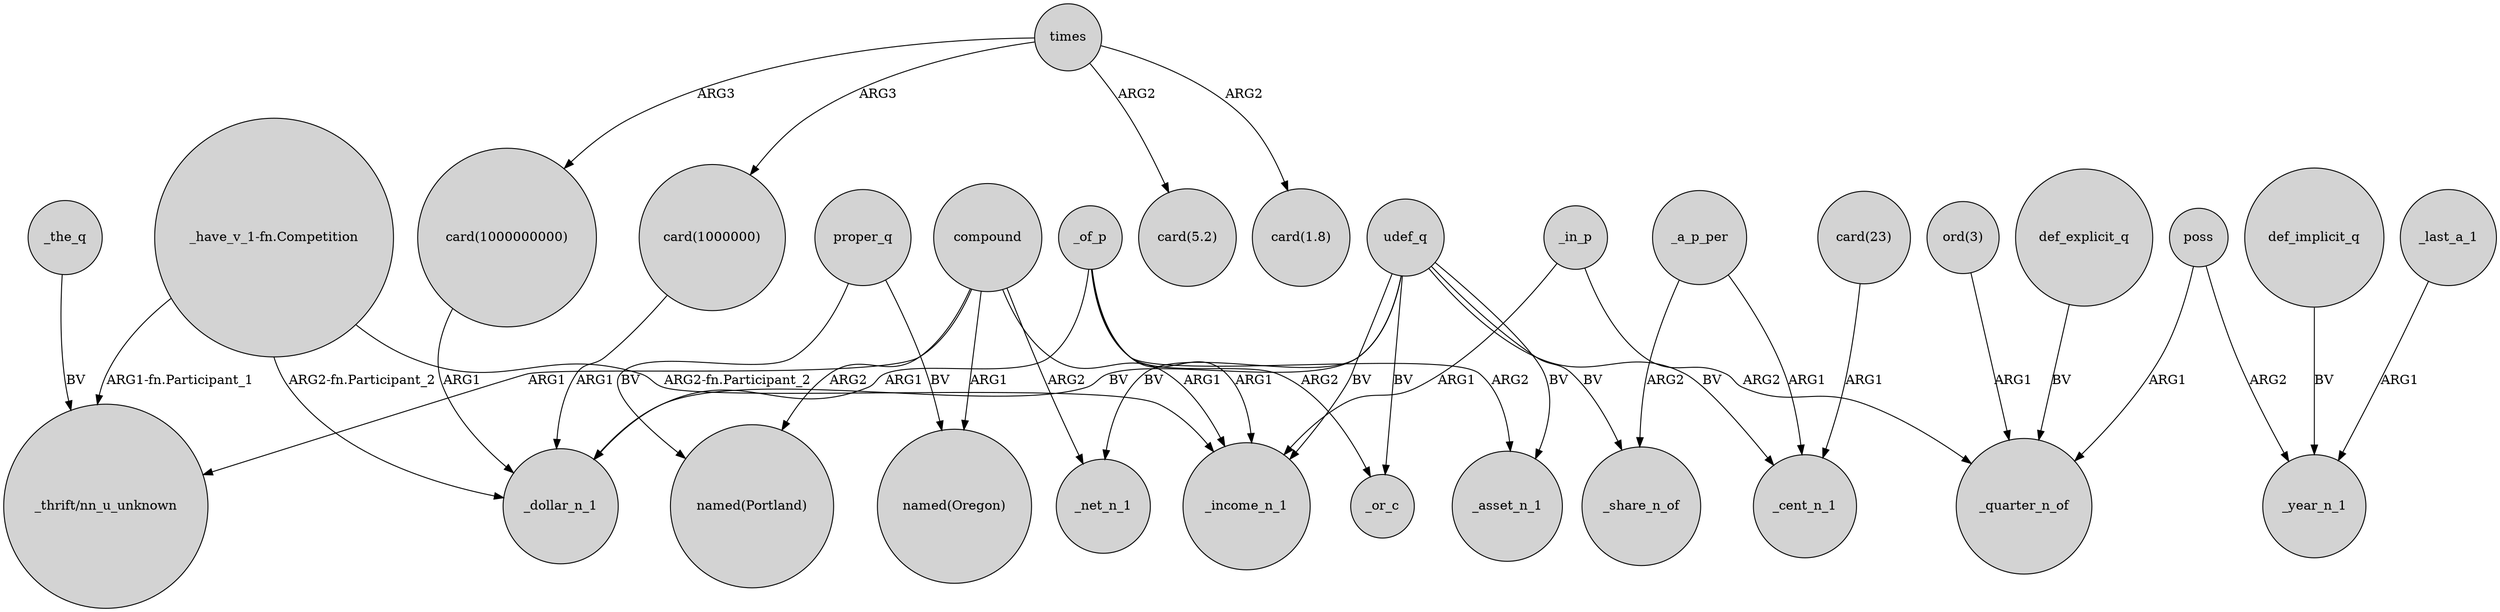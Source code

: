 digraph {
	node [shape=circle style=filled]
	_in_p -> _income_n_1 [label=ARG1]
	_of_p -> _dollar_n_1 [label=ARG1]
	"card(1000000000)" -> _dollar_n_1 [label=ARG1]
	compound -> "named(Oregon)" [label=ARG1]
	compound -> _net_n_1 [label=ARG2]
	def_explicit_q -> _quarter_n_of [label=BV]
	compound -> "_thrift/nn_u_unknown" [label=ARG1]
	_a_p_per -> _cent_n_1 [label=ARG1]
	def_implicit_q -> _year_n_1 [label=BV]
	udef_q -> _income_n_1 [label=BV]
	"_have_v_1-fn.Competition" -> _dollar_n_1 [label="ARG2-fn.Participant_2"]
	times -> "card(1000000)" [label=ARG3]
	"_have_v_1-fn.Competition" -> _income_n_1 [label="ARG2-fn.Participant_2"]
	poss -> _year_n_1 [label=ARG2]
	_of_p -> _income_n_1 [label=ARG1]
	"ord(3)" -> _quarter_n_of [label=ARG1]
	times -> "card(1000000000)" [label=ARG3]
	udef_q -> _asset_n_1 [label=BV]
	udef_q -> _cent_n_1 [label=BV]
	"_have_v_1-fn.Competition" -> "_thrift/nn_u_unknown" [label="ARG1-fn.Participant_1"]
	udef_q -> _or_c [label=BV]
	_the_q -> "_thrift/nn_u_unknown" [label=BV]
	times -> "card(5.2)" [label=ARG2]
	compound -> _income_n_1 [label=ARG1]
	_a_p_per -> _share_n_of [label=ARG2]
	udef_q -> _share_n_of [label=BV]
	udef_q -> _net_n_1 [label=BV]
	_last_a_1 -> _year_n_1 [label=ARG1]
	udef_q -> _dollar_n_1 [label=BV]
	"card(1000000)" -> _dollar_n_1 [label=ARG1]
	poss -> _quarter_n_of [label=ARG1]
	times -> "card(1.8)" [label=ARG2]
	proper_q -> "named(Portland)" [label=BV]
	_of_p -> _or_c [label=ARG2]
	_of_p -> _asset_n_1 [label=ARG2]
	proper_q -> "named(Oregon)" [label=BV]
	_in_p -> _quarter_n_of [label=ARG2]
	"card(23)" -> _cent_n_1 [label=ARG1]
	compound -> "named(Portland)" [label=ARG2]
}
